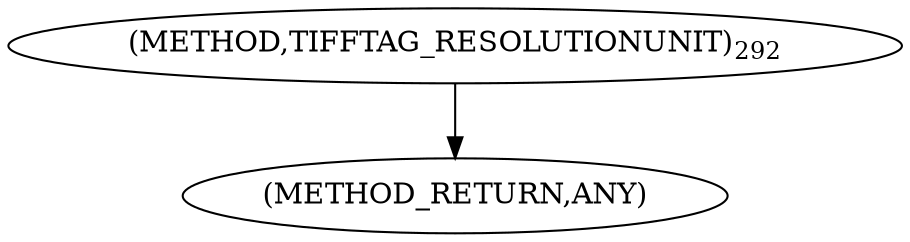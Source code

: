digraph "TIFFTAG_RESOLUTIONUNIT" {  
"100215" [label = <(METHOD,TIFFTAG_RESOLUTIONUNIT)<SUB>292</SUB>> ]
"100216" [label = <(METHOD_RETURN,ANY)> ]
  "100215" -> "100216" 
}
